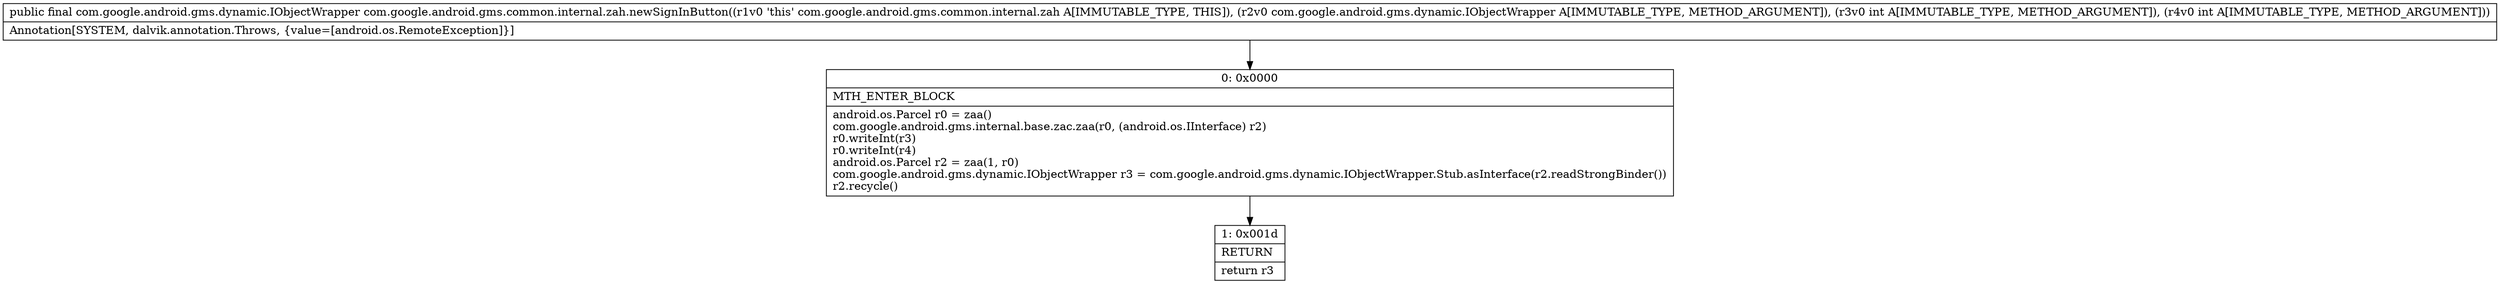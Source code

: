 digraph "CFG forcom.google.android.gms.common.internal.zah.newSignInButton(Lcom\/google\/android\/gms\/dynamic\/IObjectWrapper;II)Lcom\/google\/android\/gms\/dynamic\/IObjectWrapper;" {
Node_0 [shape=record,label="{0\:\ 0x0000|MTH_ENTER_BLOCK\l|android.os.Parcel r0 = zaa()\lcom.google.android.gms.internal.base.zac.zaa(r0, (android.os.IInterface) r2)\lr0.writeInt(r3)\lr0.writeInt(r4)\landroid.os.Parcel r2 = zaa(1, r0)\lcom.google.android.gms.dynamic.IObjectWrapper r3 = com.google.android.gms.dynamic.IObjectWrapper.Stub.asInterface(r2.readStrongBinder())\lr2.recycle()\l}"];
Node_1 [shape=record,label="{1\:\ 0x001d|RETURN\l|return r3\l}"];
MethodNode[shape=record,label="{public final com.google.android.gms.dynamic.IObjectWrapper com.google.android.gms.common.internal.zah.newSignInButton((r1v0 'this' com.google.android.gms.common.internal.zah A[IMMUTABLE_TYPE, THIS]), (r2v0 com.google.android.gms.dynamic.IObjectWrapper A[IMMUTABLE_TYPE, METHOD_ARGUMENT]), (r3v0 int A[IMMUTABLE_TYPE, METHOD_ARGUMENT]), (r4v0 int A[IMMUTABLE_TYPE, METHOD_ARGUMENT]))  | Annotation[SYSTEM, dalvik.annotation.Throws, \{value=[android.os.RemoteException]\}]\l}"];
MethodNode -> Node_0;
Node_0 -> Node_1;
}

